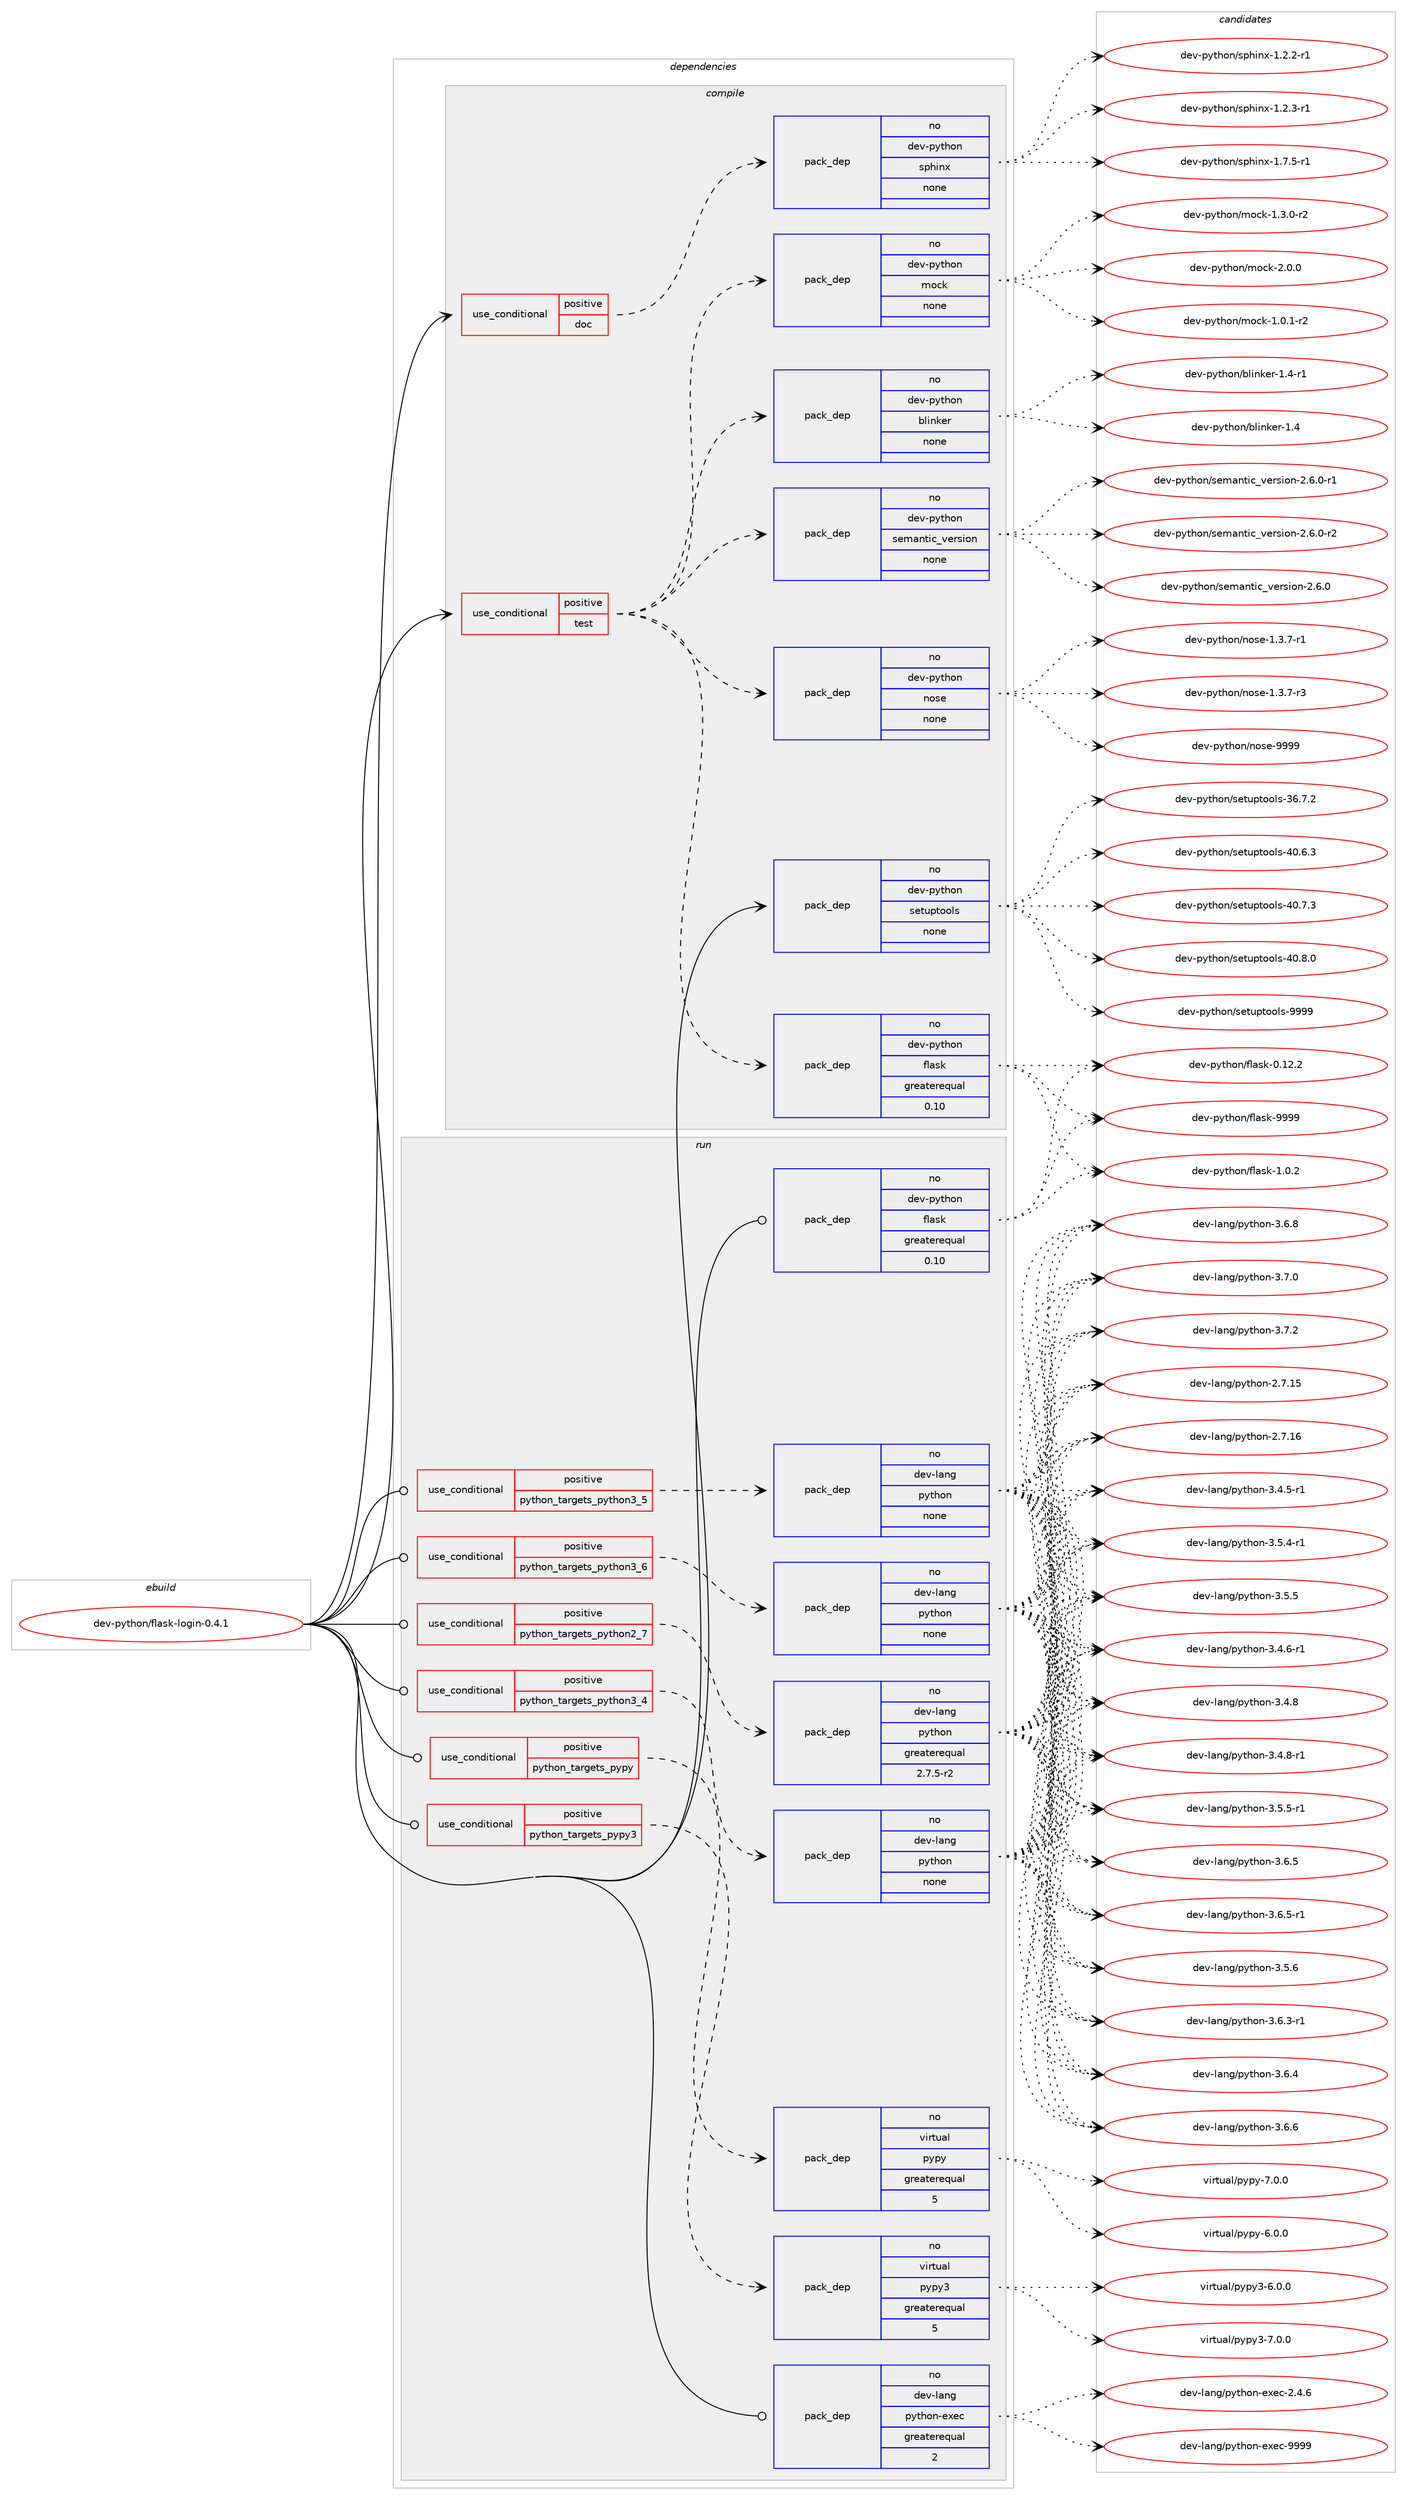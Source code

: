 digraph prolog {

# *************
# Graph options
# *************

newrank=true;
concentrate=true;
compound=true;
graph [rankdir=LR,fontname=Helvetica,fontsize=10,ranksep=1.5];#, ranksep=2.5, nodesep=0.2];
edge  [arrowhead=vee];
node  [fontname=Helvetica,fontsize=10];

# **********
# The ebuild
# **********

subgraph cluster_leftcol {
color=gray;
rank=same;
label=<<i>ebuild</i>>;
id [label="dev-python/flask-login-0.4.1", color=red, width=4, href="../dev-python/flask-login-0.4.1.svg"];
}

# ****************
# The dependencies
# ****************

subgraph cluster_midcol {
color=gray;
label=<<i>dependencies</i>>;
subgraph cluster_compile {
fillcolor="#eeeeee";
style=filled;
label=<<i>compile</i>>;
subgraph cond374410 {
dependency1409570 [label=<<TABLE BORDER="0" CELLBORDER="1" CELLSPACING="0" CELLPADDING="4"><TR><TD ROWSPAN="3" CELLPADDING="10">use_conditional</TD></TR><TR><TD>positive</TD></TR><TR><TD>doc</TD></TR></TABLE>>, shape=none, color=red];
subgraph pack1011901 {
dependency1409571 [label=<<TABLE BORDER="0" CELLBORDER="1" CELLSPACING="0" CELLPADDING="4" WIDTH="220"><TR><TD ROWSPAN="6" CELLPADDING="30">pack_dep</TD></TR><TR><TD WIDTH="110">no</TD></TR><TR><TD>dev-python</TD></TR><TR><TD>sphinx</TD></TR><TR><TD>none</TD></TR><TR><TD></TD></TR></TABLE>>, shape=none, color=blue];
}
dependency1409570:e -> dependency1409571:w [weight=20,style="dashed",arrowhead="vee"];
}
id:e -> dependency1409570:w [weight=20,style="solid",arrowhead="vee"];
subgraph cond374411 {
dependency1409572 [label=<<TABLE BORDER="0" CELLBORDER="1" CELLSPACING="0" CELLPADDING="4"><TR><TD ROWSPAN="3" CELLPADDING="10">use_conditional</TD></TR><TR><TD>positive</TD></TR><TR><TD>test</TD></TR></TABLE>>, shape=none, color=red];
subgraph pack1011902 {
dependency1409573 [label=<<TABLE BORDER="0" CELLBORDER="1" CELLSPACING="0" CELLPADDING="4" WIDTH="220"><TR><TD ROWSPAN="6" CELLPADDING="30">pack_dep</TD></TR><TR><TD WIDTH="110">no</TD></TR><TR><TD>dev-python</TD></TR><TR><TD>flask</TD></TR><TR><TD>greaterequal</TD></TR><TR><TD>0.10</TD></TR></TABLE>>, shape=none, color=blue];
}
dependency1409572:e -> dependency1409573:w [weight=20,style="dashed",arrowhead="vee"];
subgraph pack1011903 {
dependency1409574 [label=<<TABLE BORDER="0" CELLBORDER="1" CELLSPACING="0" CELLPADDING="4" WIDTH="220"><TR><TD ROWSPAN="6" CELLPADDING="30">pack_dep</TD></TR><TR><TD WIDTH="110">no</TD></TR><TR><TD>dev-python</TD></TR><TR><TD>blinker</TD></TR><TR><TD>none</TD></TR><TR><TD></TD></TR></TABLE>>, shape=none, color=blue];
}
dependency1409572:e -> dependency1409574:w [weight=20,style="dashed",arrowhead="vee"];
subgraph pack1011904 {
dependency1409575 [label=<<TABLE BORDER="0" CELLBORDER="1" CELLSPACING="0" CELLPADDING="4" WIDTH="220"><TR><TD ROWSPAN="6" CELLPADDING="30">pack_dep</TD></TR><TR><TD WIDTH="110">no</TD></TR><TR><TD>dev-python</TD></TR><TR><TD>mock</TD></TR><TR><TD>none</TD></TR><TR><TD></TD></TR></TABLE>>, shape=none, color=blue];
}
dependency1409572:e -> dependency1409575:w [weight=20,style="dashed",arrowhead="vee"];
subgraph pack1011905 {
dependency1409576 [label=<<TABLE BORDER="0" CELLBORDER="1" CELLSPACING="0" CELLPADDING="4" WIDTH="220"><TR><TD ROWSPAN="6" CELLPADDING="30">pack_dep</TD></TR><TR><TD WIDTH="110">no</TD></TR><TR><TD>dev-python</TD></TR><TR><TD>nose</TD></TR><TR><TD>none</TD></TR><TR><TD></TD></TR></TABLE>>, shape=none, color=blue];
}
dependency1409572:e -> dependency1409576:w [weight=20,style="dashed",arrowhead="vee"];
subgraph pack1011906 {
dependency1409577 [label=<<TABLE BORDER="0" CELLBORDER="1" CELLSPACING="0" CELLPADDING="4" WIDTH="220"><TR><TD ROWSPAN="6" CELLPADDING="30">pack_dep</TD></TR><TR><TD WIDTH="110">no</TD></TR><TR><TD>dev-python</TD></TR><TR><TD>semantic_version</TD></TR><TR><TD>none</TD></TR><TR><TD></TD></TR></TABLE>>, shape=none, color=blue];
}
dependency1409572:e -> dependency1409577:w [weight=20,style="dashed",arrowhead="vee"];
}
id:e -> dependency1409572:w [weight=20,style="solid",arrowhead="vee"];
subgraph pack1011907 {
dependency1409578 [label=<<TABLE BORDER="0" CELLBORDER="1" CELLSPACING="0" CELLPADDING="4" WIDTH="220"><TR><TD ROWSPAN="6" CELLPADDING="30">pack_dep</TD></TR><TR><TD WIDTH="110">no</TD></TR><TR><TD>dev-python</TD></TR><TR><TD>setuptools</TD></TR><TR><TD>none</TD></TR><TR><TD></TD></TR></TABLE>>, shape=none, color=blue];
}
id:e -> dependency1409578:w [weight=20,style="solid",arrowhead="vee"];
}
subgraph cluster_compileandrun {
fillcolor="#eeeeee";
style=filled;
label=<<i>compile and run</i>>;
}
subgraph cluster_run {
fillcolor="#eeeeee";
style=filled;
label=<<i>run</i>>;
subgraph cond374412 {
dependency1409579 [label=<<TABLE BORDER="0" CELLBORDER="1" CELLSPACING="0" CELLPADDING="4"><TR><TD ROWSPAN="3" CELLPADDING="10">use_conditional</TD></TR><TR><TD>positive</TD></TR><TR><TD>python_targets_pypy</TD></TR></TABLE>>, shape=none, color=red];
subgraph pack1011908 {
dependency1409580 [label=<<TABLE BORDER="0" CELLBORDER="1" CELLSPACING="0" CELLPADDING="4" WIDTH="220"><TR><TD ROWSPAN="6" CELLPADDING="30">pack_dep</TD></TR><TR><TD WIDTH="110">no</TD></TR><TR><TD>virtual</TD></TR><TR><TD>pypy</TD></TR><TR><TD>greaterequal</TD></TR><TR><TD>5</TD></TR></TABLE>>, shape=none, color=blue];
}
dependency1409579:e -> dependency1409580:w [weight=20,style="dashed",arrowhead="vee"];
}
id:e -> dependency1409579:w [weight=20,style="solid",arrowhead="odot"];
subgraph cond374413 {
dependency1409581 [label=<<TABLE BORDER="0" CELLBORDER="1" CELLSPACING="0" CELLPADDING="4"><TR><TD ROWSPAN="3" CELLPADDING="10">use_conditional</TD></TR><TR><TD>positive</TD></TR><TR><TD>python_targets_pypy3</TD></TR></TABLE>>, shape=none, color=red];
subgraph pack1011909 {
dependency1409582 [label=<<TABLE BORDER="0" CELLBORDER="1" CELLSPACING="0" CELLPADDING="4" WIDTH="220"><TR><TD ROWSPAN="6" CELLPADDING="30">pack_dep</TD></TR><TR><TD WIDTH="110">no</TD></TR><TR><TD>virtual</TD></TR><TR><TD>pypy3</TD></TR><TR><TD>greaterequal</TD></TR><TR><TD>5</TD></TR></TABLE>>, shape=none, color=blue];
}
dependency1409581:e -> dependency1409582:w [weight=20,style="dashed",arrowhead="vee"];
}
id:e -> dependency1409581:w [weight=20,style="solid",arrowhead="odot"];
subgraph cond374414 {
dependency1409583 [label=<<TABLE BORDER="0" CELLBORDER="1" CELLSPACING="0" CELLPADDING="4"><TR><TD ROWSPAN="3" CELLPADDING="10">use_conditional</TD></TR><TR><TD>positive</TD></TR><TR><TD>python_targets_python2_7</TD></TR></TABLE>>, shape=none, color=red];
subgraph pack1011910 {
dependency1409584 [label=<<TABLE BORDER="0" CELLBORDER="1" CELLSPACING="0" CELLPADDING="4" WIDTH="220"><TR><TD ROWSPAN="6" CELLPADDING="30">pack_dep</TD></TR><TR><TD WIDTH="110">no</TD></TR><TR><TD>dev-lang</TD></TR><TR><TD>python</TD></TR><TR><TD>greaterequal</TD></TR><TR><TD>2.7.5-r2</TD></TR></TABLE>>, shape=none, color=blue];
}
dependency1409583:e -> dependency1409584:w [weight=20,style="dashed",arrowhead="vee"];
}
id:e -> dependency1409583:w [weight=20,style="solid",arrowhead="odot"];
subgraph cond374415 {
dependency1409585 [label=<<TABLE BORDER="0" CELLBORDER="1" CELLSPACING="0" CELLPADDING="4"><TR><TD ROWSPAN="3" CELLPADDING="10">use_conditional</TD></TR><TR><TD>positive</TD></TR><TR><TD>python_targets_python3_4</TD></TR></TABLE>>, shape=none, color=red];
subgraph pack1011911 {
dependency1409586 [label=<<TABLE BORDER="0" CELLBORDER="1" CELLSPACING="0" CELLPADDING="4" WIDTH="220"><TR><TD ROWSPAN="6" CELLPADDING="30">pack_dep</TD></TR><TR><TD WIDTH="110">no</TD></TR><TR><TD>dev-lang</TD></TR><TR><TD>python</TD></TR><TR><TD>none</TD></TR><TR><TD></TD></TR></TABLE>>, shape=none, color=blue];
}
dependency1409585:e -> dependency1409586:w [weight=20,style="dashed",arrowhead="vee"];
}
id:e -> dependency1409585:w [weight=20,style="solid",arrowhead="odot"];
subgraph cond374416 {
dependency1409587 [label=<<TABLE BORDER="0" CELLBORDER="1" CELLSPACING="0" CELLPADDING="4"><TR><TD ROWSPAN="3" CELLPADDING="10">use_conditional</TD></TR><TR><TD>positive</TD></TR><TR><TD>python_targets_python3_5</TD></TR></TABLE>>, shape=none, color=red];
subgraph pack1011912 {
dependency1409588 [label=<<TABLE BORDER="0" CELLBORDER="1" CELLSPACING="0" CELLPADDING="4" WIDTH="220"><TR><TD ROWSPAN="6" CELLPADDING="30">pack_dep</TD></TR><TR><TD WIDTH="110">no</TD></TR><TR><TD>dev-lang</TD></TR><TR><TD>python</TD></TR><TR><TD>none</TD></TR><TR><TD></TD></TR></TABLE>>, shape=none, color=blue];
}
dependency1409587:e -> dependency1409588:w [weight=20,style="dashed",arrowhead="vee"];
}
id:e -> dependency1409587:w [weight=20,style="solid",arrowhead="odot"];
subgraph cond374417 {
dependency1409589 [label=<<TABLE BORDER="0" CELLBORDER="1" CELLSPACING="0" CELLPADDING="4"><TR><TD ROWSPAN="3" CELLPADDING="10">use_conditional</TD></TR><TR><TD>positive</TD></TR><TR><TD>python_targets_python3_6</TD></TR></TABLE>>, shape=none, color=red];
subgraph pack1011913 {
dependency1409590 [label=<<TABLE BORDER="0" CELLBORDER="1" CELLSPACING="0" CELLPADDING="4" WIDTH="220"><TR><TD ROWSPAN="6" CELLPADDING="30">pack_dep</TD></TR><TR><TD WIDTH="110">no</TD></TR><TR><TD>dev-lang</TD></TR><TR><TD>python</TD></TR><TR><TD>none</TD></TR><TR><TD></TD></TR></TABLE>>, shape=none, color=blue];
}
dependency1409589:e -> dependency1409590:w [weight=20,style="dashed",arrowhead="vee"];
}
id:e -> dependency1409589:w [weight=20,style="solid",arrowhead="odot"];
subgraph pack1011914 {
dependency1409591 [label=<<TABLE BORDER="0" CELLBORDER="1" CELLSPACING="0" CELLPADDING="4" WIDTH="220"><TR><TD ROWSPAN="6" CELLPADDING="30">pack_dep</TD></TR><TR><TD WIDTH="110">no</TD></TR><TR><TD>dev-lang</TD></TR><TR><TD>python-exec</TD></TR><TR><TD>greaterequal</TD></TR><TR><TD>2</TD></TR></TABLE>>, shape=none, color=blue];
}
id:e -> dependency1409591:w [weight=20,style="solid",arrowhead="odot"];
subgraph pack1011915 {
dependency1409592 [label=<<TABLE BORDER="0" CELLBORDER="1" CELLSPACING="0" CELLPADDING="4" WIDTH="220"><TR><TD ROWSPAN="6" CELLPADDING="30">pack_dep</TD></TR><TR><TD WIDTH="110">no</TD></TR><TR><TD>dev-python</TD></TR><TR><TD>flask</TD></TR><TR><TD>greaterequal</TD></TR><TR><TD>0.10</TD></TR></TABLE>>, shape=none, color=blue];
}
id:e -> dependency1409592:w [weight=20,style="solid",arrowhead="odot"];
}
}

# **************
# The candidates
# **************

subgraph cluster_choices {
rank=same;
color=gray;
label=<<i>candidates</i>>;

subgraph choice1011901 {
color=black;
nodesep=1;
choice10010111845112121116104111110471151121041051101204549465046504511449 [label="dev-python/sphinx-1.2.2-r1", color=red, width=4,href="../dev-python/sphinx-1.2.2-r1.svg"];
choice10010111845112121116104111110471151121041051101204549465046514511449 [label="dev-python/sphinx-1.2.3-r1", color=red, width=4,href="../dev-python/sphinx-1.2.3-r1.svg"];
choice10010111845112121116104111110471151121041051101204549465546534511449 [label="dev-python/sphinx-1.7.5-r1", color=red, width=4,href="../dev-python/sphinx-1.7.5-r1.svg"];
dependency1409571:e -> choice10010111845112121116104111110471151121041051101204549465046504511449:w [style=dotted,weight="100"];
dependency1409571:e -> choice10010111845112121116104111110471151121041051101204549465046514511449:w [style=dotted,weight="100"];
dependency1409571:e -> choice10010111845112121116104111110471151121041051101204549465546534511449:w [style=dotted,weight="100"];
}
subgraph choice1011902 {
color=black;
nodesep=1;
choice10010111845112121116104111110471021089711510745484649504650 [label="dev-python/flask-0.12.2", color=red, width=4,href="../dev-python/flask-0.12.2.svg"];
choice100101118451121211161041111104710210897115107454946484650 [label="dev-python/flask-1.0.2", color=red, width=4,href="../dev-python/flask-1.0.2.svg"];
choice1001011184511212111610411111047102108971151074557575757 [label="dev-python/flask-9999", color=red, width=4,href="../dev-python/flask-9999.svg"];
dependency1409573:e -> choice10010111845112121116104111110471021089711510745484649504650:w [style=dotted,weight="100"];
dependency1409573:e -> choice100101118451121211161041111104710210897115107454946484650:w [style=dotted,weight="100"];
dependency1409573:e -> choice1001011184511212111610411111047102108971151074557575757:w [style=dotted,weight="100"];
}
subgraph choice1011903 {
color=black;
nodesep=1;
choice10010111845112121116104111110479810810511010710111445494652 [label="dev-python/blinker-1.4", color=red, width=4,href="../dev-python/blinker-1.4.svg"];
choice100101118451121211161041111104798108105110107101114454946524511449 [label="dev-python/blinker-1.4-r1", color=red, width=4,href="../dev-python/blinker-1.4-r1.svg"];
dependency1409574:e -> choice10010111845112121116104111110479810810511010710111445494652:w [style=dotted,weight="100"];
dependency1409574:e -> choice100101118451121211161041111104798108105110107101114454946524511449:w [style=dotted,weight="100"];
}
subgraph choice1011904 {
color=black;
nodesep=1;
choice1001011184511212111610411111047109111991074549464846494511450 [label="dev-python/mock-1.0.1-r2", color=red, width=4,href="../dev-python/mock-1.0.1-r2.svg"];
choice1001011184511212111610411111047109111991074549465146484511450 [label="dev-python/mock-1.3.0-r2", color=red, width=4,href="../dev-python/mock-1.3.0-r2.svg"];
choice100101118451121211161041111104710911199107455046484648 [label="dev-python/mock-2.0.0", color=red, width=4,href="../dev-python/mock-2.0.0.svg"];
dependency1409575:e -> choice1001011184511212111610411111047109111991074549464846494511450:w [style=dotted,weight="100"];
dependency1409575:e -> choice1001011184511212111610411111047109111991074549465146484511450:w [style=dotted,weight="100"];
dependency1409575:e -> choice100101118451121211161041111104710911199107455046484648:w [style=dotted,weight="100"];
}
subgraph choice1011905 {
color=black;
nodesep=1;
choice10010111845112121116104111110471101111151014549465146554511449 [label="dev-python/nose-1.3.7-r1", color=red, width=4,href="../dev-python/nose-1.3.7-r1.svg"];
choice10010111845112121116104111110471101111151014549465146554511451 [label="dev-python/nose-1.3.7-r3", color=red, width=4,href="../dev-python/nose-1.3.7-r3.svg"];
choice10010111845112121116104111110471101111151014557575757 [label="dev-python/nose-9999", color=red, width=4,href="../dev-python/nose-9999.svg"];
dependency1409576:e -> choice10010111845112121116104111110471101111151014549465146554511449:w [style=dotted,weight="100"];
dependency1409576:e -> choice10010111845112121116104111110471101111151014549465146554511451:w [style=dotted,weight="100"];
dependency1409576:e -> choice10010111845112121116104111110471101111151014557575757:w [style=dotted,weight="100"];
}
subgraph choice1011906 {
color=black;
nodesep=1;
choice1001011184511212111610411111047115101109971101161059995118101114115105111110455046544648 [label="dev-python/semantic_version-2.6.0", color=red, width=4,href="../dev-python/semantic_version-2.6.0.svg"];
choice10010111845112121116104111110471151011099711011610599951181011141151051111104550465446484511449 [label="dev-python/semantic_version-2.6.0-r1", color=red, width=4,href="../dev-python/semantic_version-2.6.0-r1.svg"];
choice10010111845112121116104111110471151011099711011610599951181011141151051111104550465446484511450 [label="dev-python/semantic_version-2.6.0-r2", color=red, width=4,href="../dev-python/semantic_version-2.6.0-r2.svg"];
dependency1409577:e -> choice1001011184511212111610411111047115101109971101161059995118101114115105111110455046544648:w [style=dotted,weight="100"];
dependency1409577:e -> choice10010111845112121116104111110471151011099711011610599951181011141151051111104550465446484511449:w [style=dotted,weight="100"];
dependency1409577:e -> choice10010111845112121116104111110471151011099711011610599951181011141151051111104550465446484511450:w [style=dotted,weight="100"];
}
subgraph choice1011907 {
color=black;
nodesep=1;
choice100101118451121211161041111104711510111611711211611111110811545515446554650 [label="dev-python/setuptools-36.7.2", color=red, width=4,href="../dev-python/setuptools-36.7.2.svg"];
choice100101118451121211161041111104711510111611711211611111110811545524846544651 [label="dev-python/setuptools-40.6.3", color=red, width=4,href="../dev-python/setuptools-40.6.3.svg"];
choice100101118451121211161041111104711510111611711211611111110811545524846554651 [label="dev-python/setuptools-40.7.3", color=red, width=4,href="../dev-python/setuptools-40.7.3.svg"];
choice100101118451121211161041111104711510111611711211611111110811545524846564648 [label="dev-python/setuptools-40.8.0", color=red, width=4,href="../dev-python/setuptools-40.8.0.svg"];
choice10010111845112121116104111110471151011161171121161111111081154557575757 [label="dev-python/setuptools-9999", color=red, width=4,href="../dev-python/setuptools-9999.svg"];
dependency1409578:e -> choice100101118451121211161041111104711510111611711211611111110811545515446554650:w [style=dotted,weight="100"];
dependency1409578:e -> choice100101118451121211161041111104711510111611711211611111110811545524846544651:w [style=dotted,weight="100"];
dependency1409578:e -> choice100101118451121211161041111104711510111611711211611111110811545524846554651:w [style=dotted,weight="100"];
dependency1409578:e -> choice100101118451121211161041111104711510111611711211611111110811545524846564648:w [style=dotted,weight="100"];
dependency1409578:e -> choice10010111845112121116104111110471151011161171121161111111081154557575757:w [style=dotted,weight="100"];
}
subgraph choice1011908 {
color=black;
nodesep=1;
choice1181051141161179710847112121112121455446484648 [label="virtual/pypy-6.0.0", color=red, width=4,href="../virtual/pypy-6.0.0.svg"];
choice1181051141161179710847112121112121455546484648 [label="virtual/pypy-7.0.0", color=red, width=4,href="../virtual/pypy-7.0.0.svg"];
dependency1409580:e -> choice1181051141161179710847112121112121455446484648:w [style=dotted,weight="100"];
dependency1409580:e -> choice1181051141161179710847112121112121455546484648:w [style=dotted,weight="100"];
}
subgraph choice1011909 {
color=black;
nodesep=1;
choice118105114116117971084711212111212151455446484648 [label="virtual/pypy3-6.0.0", color=red, width=4,href="../virtual/pypy3-6.0.0.svg"];
choice118105114116117971084711212111212151455546484648 [label="virtual/pypy3-7.0.0", color=red, width=4,href="../virtual/pypy3-7.0.0.svg"];
dependency1409582:e -> choice118105114116117971084711212111212151455446484648:w [style=dotted,weight="100"];
dependency1409582:e -> choice118105114116117971084711212111212151455546484648:w [style=dotted,weight="100"];
}
subgraph choice1011910 {
color=black;
nodesep=1;
choice10010111845108971101034711212111610411111045504655464953 [label="dev-lang/python-2.7.15", color=red, width=4,href="../dev-lang/python-2.7.15.svg"];
choice10010111845108971101034711212111610411111045504655464954 [label="dev-lang/python-2.7.16", color=red, width=4,href="../dev-lang/python-2.7.16.svg"];
choice1001011184510897110103471121211161041111104551465246534511449 [label="dev-lang/python-3.4.5-r1", color=red, width=4,href="../dev-lang/python-3.4.5-r1.svg"];
choice1001011184510897110103471121211161041111104551465246544511449 [label="dev-lang/python-3.4.6-r1", color=red, width=4,href="../dev-lang/python-3.4.6-r1.svg"];
choice100101118451089711010347112121116104111110455146524656 [label="dev-lang/python-3.4.8", color=red, width=4,href="../dev-lang/python-3.4.8.svg"];
choice1001011184510897110103471121211161041111104551465246564511449 [label="dev-lang/python-3.4.8-r1", color=red, width=4,href="../dev-lang/python-3.4.8-r1.svg"];
choice1001011184510897110103471121211161041111104551465346524511449 [label="dev-lang/python-3.5.4-r1", color=red, width=4,href="../dev-lang/python-3.5.4-r1.svg"];
choice100101118451089711010347112121116104111110455146534653 [label="dev-lang/python-3.5.5", color=red, width=4,href="../dev-lang/python-3.5.5.svg"];
choice1001011184510897110103471121211161041111104551465346534511449 [label="dev-lang/python-3.5.5-r1", color=red, width=4,href="../dev-lang/python-3.5.5-r1.svg"];
choice100101118451089711010347112121116104111110455146534654 [label="dev-lang/python-3.5.6", color=red, width=4,href="../dev-lang/python-3.5.6.svg"];
choice1001011184510897110103471121211161041111104551465446514511449 [label="dev-lang/python-3.6.3-r1", color=red, width=4,href="../dev-lang/python-3.6.3-r1.svg"];
choice100101118451089711010347112121116104111110455146544652 [label="dev-lang/python-3.6.4", color=red, width=4,href="../dev-lang/python-3.6.4.svg"];
choice100101118451089711010347112121116104111110455146544653 [label="dev-lang/python-3.6.5", color=red, width=4,href="../dev-lang/python-3.6.5.svg"];
choice1001011184510897110103471121211161041111104551465446534511449 [label="dev-lang/python-3.6.5-r1", color=red, width=4,href="../dev-lang/python-3.6.5-r1.svg"];
choice100101118451089711010347112121116104111110455146544654 [label="dev-lang/python-3.6.6", color=red, width=4,href="../dev-lang/python-3.6.6.svg"];
choice100101118451089711010347112121116104111110455146544656 [label="dev-lang/python-3.6.8", color=red, width=4,href="../dev-lang/python-3.6.8.svg"];
choice100101118451089711010347112121116104111110455146554648 [label="dev-lang/python-3.7.0", color=red, width=4,href="../dev-lang/python-3.7.0.svg"];
choice100101118451089711010347112121116104111110455146554650 [label="dev-lang/python-3.7.2", color=red, width=4,href="../dev-lang/python-3.7.2.svg"];
dependency1409584:e -> choice10010111845108971101034711212111610411111045504655464953:w [style=dotted,weight="100"];
dependency1409584:e -> choice10010111845108971101034711212111610411111045504655464954:w [style=dotted,weight="100"];
dependency1409584:e -> choice1001011184510897110103471121211161041111104551465246534511449:w [style=dotted,weight="100"];
dependency1409584:e -> choice1001011184510897110103471121211161041111104551465246544511449:w [style=dotted,weight="100"];
dependency1409584:e -> choice100101118451089711010347112121116104111110455146524656:w [style=dotted,weight="100"];
dependency1409584:e -> choice1001011184510897110103471121211161041111104551465246564511449:w [style=dotted,weight="100"];
dependency1409584:e -> choice1001011184510897110103471121211161041111104551465346524511449:w [style=dotted,weight="100"];
dependency1409584:e -> choice100101118451089711010347112121116104111110455146534653:w [style=dotted,weight="100"];
dependency1409584:e -> choice1001011184510897110103471121211161041111104551465346534511449:w [style=dotted,weight="100"];
dependency1409584:e -> choice100101118451089711010347112121116104111110455146534654:w [style=dotted,weight="100"];
dependency1409584:e -> choice1001011184510897110103471121211161041111104551465446514511449:w [style=dotted,weight="100"];
dependency1409584:e -> choice100101118451089711010347112121116104111110455146544652:w [style=dotted,weight="100"];
dependency1409584:e -> choice100101118451089711010347112121116104111110455146544653:w [style=dotted,weight="100"];
dependency1409584:e -> choice1001011184510897110103471121211161041111104551465446534511449:w [style=dotted,weight="100"];
dependency1409584:e -> choice100101118451089711010347112121116104111110455146544654:w [style=dotted,weight="100"];
dependency1409584:e -> choice100101118451089711010347112121116104111110455146544656:w [style=dotted,weight="100"];
dependency1409584:e -> choice100101118451089711010347112121116104111110455146554648:w [style=dotted,weight="100"];
dependency1409584:e -> choice100101118451089711010347112121116104111110455146554650:w [style=dotted,weight="100"];
}
subgraph choice1011911 {
color=black;
nodesep=1;
choice10010111845108971101034711212111610411111045504655464953 [label="dev-lang/python-2.7.15", color=red, width=4,href="../dev-lang/python-2.7.15.svg"];
choice10010111845108971101034711212111610411111045504655464954 [label="dev-lang/python-2.7.16", color=red, width=4,href="../dev-lang/python-2.7.16.svg"];
choice1001011184510897110103471121211161041111104551465246534511449 [label="dev-lang/python-3.4.5-r1", color=red, width=4,href="../dev-lang/python-3.4.5-r1.svg"];
choice1001011184510897110103471121211161041111104551465246544511449 [label="dev-lang/python-3.4.6-r1", color=red, width=4,href="../dev-lang/python-3.4.6-r1.svg"];
choice100101118451089711010347112121116104111110455146524656 [label="dev-lang/python-3.4.8", color=red, width=4,href="../dev-lang/python-3.4.8.svg"];
choice1001011184510897110103471121211161041111104551465246564511449 [label="dev-lang/python-3.4.8-r1", color=red, width=4,href="../dev-lang/python-3.4.8-r1.svg"];
choice1001011184510897110103471121211161041111104551465346524511449 [label="dev-lang/python-3.5.4-r1", color=red, width=4,href="../dev-lang/python-3.5.4-r1.svg"];
choice100101118451089711010347112121116104111110455146534653 [label="dev-lang/python-3.5.5", color=red, width=4,href="../dev-lang/python-3.5.5.svg"];
choice1001011184510897110103471121211161041111104551465346534511449 [label="dev-lang/python-3.5.5-r1", color=red, width=4,href="../dev-lang/python-3.5.5-r1.svg"];
choice100101118451089711010347112121116104111110455146534654 [label="dev-lang/python-3.5.6", color=red, width=4,href="../dev-lang/python-3.5.6.svg"];
choice1001011184510897110103471121211161041111104551465446514511449 [label="dev-lang/python-3.6.3-r1", color=red, width=4,href="../dev-lang/python-3.6.3-r1.svg"];
choice100101118451089711010347112121116104111110455146544652 [label="dev-lang/python-3.6.4", color=red, width=4,href="../dev-lang/python-3.6.4.svg"];
choice100101118451089711010347112121116104111110455146544653 [label="dev-lang/python-3.6.5", color=red, width=4,href="../dev-lang/python-3.6.5.svg"];
choice1001011184510897110103471121211161041111104551465446534511449 [label="dev-lang/python-3.6.5-r1", color=red, width=4,href="../dev-lang/python-3.6.5-r1.svg"];
choice100101118451089711010347112121116104111110455146544654 [label="dev-lang/python-3.6.6", color=red, width=4,href="../dev-lang/python-3.6.6.svg"];
choice100101118451089711010347112121116104111110455146544656 [label="dev-lang/python-3.6.8", color=red, width=4,href="../dev-lang/python-3.6.8.svg"];
choice100101118451089711010347112121116104111110455146554648 [label="dev-lang/python-3.7.0", color=red, width=4,href="../dev-lang/python-3.7.0.svg"];
choice100101118451089711010347112121116104111110455146554650 [label="dev-lang/python-3.7.2", color=red, width=4,href="../dev-lang/python-3.7.2.svg"];
dependency1409586:e -> choice10010111845108971101034711212111610411111045504655464953:w [style=dotted,weight="100"];
dependency1409586:e -> choice10010111845108971101034711212111610411111045504655464954:w [style=dotted,weight="100"];
dependency1409586:e -> choice1001011184510897110103471121211161041111104551465246534511449:w [style=dotted,weight="100"];
dependency1409586:e -> choice1001011184510897110103471121211161041111104551465246544511449:w [style=dotted,weight="100"];
dependency1409586:e -> choice100101118451089711010347112121116104111110455146524656:w [style=dotted,weight="100"];
dependency1409586:e -> choice1001011184510897110103471121211161041111104551465246564511449:w [style=dotted,weight="100"];
dependency1409586:e -> choice1001011184510897110103471121211161041111104551465346524511449:w [style=dotted,weight="100"];
dependency1409586:e -> choice100101118451089711010347112121116104111110455146534653:w [style=dotted,weight="100"];
dependency1409586:e -> choice1001011184510897110103471121211161041111104551465346534511449:w [style=dotted,weight="100"];
dependency1409586:e -> choice100101118451089711010347112121116104111110455146534654:w [style=dotted,weight="100"];
dependency1409586:e -> choice1001011184510897110103471121211161041111104551465446514511449:w [style=dotted,weight="100"];
dependency1409586:e -> choice100101118451089711010347112121116104111110455146544652:w [style=dotted,weight="100"];
dependency1409586:e -> choice100101118451089711010347112121116104111110455146544653:w [style=dotted,weight="100"];
dependency1409586:e -> choice1001011184510897110103471121211161041111104551465446534511449:w [style=dotted,weight="100"];
dependency1409586:e -> choice100101118451089711010347112121116104111110455146544654:w [style=dotted,weight="100"];
dependency1409586:e -> choice100101118451089711010347112121116104111110455146544656:w [style=dotted,weight="100"];
dependency1409586:e -> choice100101118451089711010347112121116104111110455146554648:w [style=dotted,weight="100"];
dependency1409586:e -> choice100101118451089711010347112121116104111110455146554650:w [style=dotted,weight="100"];
}
subgraph choice1011912 {
color=black;
nodesep=1;
choice10010111845108971101034711212111610411111045504655464953 [label="dev-lang/python-2.7.15", color=red, width=4,href="../dev-lang/python-2.7.15.svg"];
choice10010111845108971101034711212111610411111045504655464954 [label="dev-lang/python-2.7.16", color=red, width=4,href="../dev-lang/python-2.7.16.svg"];
choice1001011184510897110103471121211161041111104551465246534511449 [label="dev-lang/python-3.4.5-r1", color=red, width=4,href="../dev-lang/python-3.4.5-r1.svg"];
choice1001011184510897110103471121211161041111104551465246544511449 [label="dev-lang/python-3.4.6-r1", color=red, width=4,href="../dev-lang/python-3.4.6-r1.svg"];
choice100101118451089711010347112121116104111110455146524656 [label="dev-lang/python-3.4.8", color=red, width=4,href="../dev-lang/python-3.4.8.svg"];
choice1001011184510897110103471121211161041111104551465246564511449 [label="dev-lang/python-3.4.8-r1", color=red, width=4,href="../dev-lang/python-3.4.8-r1.svg"];
choice1001011184510897110103471121211161041111104551465346524511449 [label="dev-lang/python-3.5.4-r1", color=red, width=4,href="../dev-lang/python-3.5.4-r1.svg"];
choice100101118451089711010347112121116104111110455146534653 [label="dev-lang/python-3.5.5", color=red, width=4,href="../dev-lang/python-3.5.5.svg"];
choice1001011184510897110103471121211161041111104551465346534511449 [label="dev-lang/python-3.5.5-r1", color=red, width=4,href="../dev-lang/python-3.5.5-r1.svg"];
choice100101118451089711010347112121116104111110455146534654 [label="dev-lang/python-3.5.6", color=red, width=4,href="../dev-lang/python-3.5.6.svg"];
choice1001011184510897110103471121211161041111104551465446514511449 [label="dev-lang/python-3.6.3-r1", color=red, width=4,href="../dev-lang/python-3.6.3-r1.svg"];
choice100101118451089711010347112121116104111110455146544652 [label="dev-lang/python-3.6.4", color=red, width=4,href="../dev-lang/python-3.6.4.svg"];
choice100101118451089711010347112121116104111110455146544653 [label="dev-lang/python-3.6.5", color=red, width=4,href="../dev-lang/python-3.6.5.svg"];
choice1001011184510897110103471121211161041111104551465446534511449 [label="dev-lang/python-3.6.5-r1", color=red, width=4,href="../dev-lang/python-3.6.5-r1.svg"];
choice100101118451089711010347112121116104111110455146544654 [label="dev-lang/python-3.6.6", color=red, width=4,href="../dev-lang/python-3.6.6.svg"];
choice100101118451089711010347112121116104111110455146544656 [label="dev-lang/python-3.6.8", color=red, width=4,href="../dev-lang/python-3.6.8.svg"];
choice100101118451089711010347112121116104111110455146554648 [label="dev-lang/python-3.7.0", color=red, width=4,href="../dev-lang/python-3.7.0.svg"];
choice100101118451089711010347112121116104111110455146554650 [label="dev-lang/python-3.7.2", color=red, width=4,href="../dev-lang/python-3.7.2.svg"];
dependency1409588:e -> choice10010111845108971101034711212111610411111045504655464953:w [style=dotted,weight="100"];
dependency1409588:e -> choice10010111845108971101034711212111610411111045504655464954:w [style=dotted,weight="100"];
dependency1409588:e -> choice1001011184510897110103471121211161041111104551465246534511449:w [style=dotted,weight="100"];
dependency1409588:e -> choice1001011184510897110103471121211161041111104551465246544511449:w [style=dotted,weight="100"];
dependency1409588:e -> choice100101118451089711010347112121116104111110455146524656:w [style=dotted,weight="100"];
dependency1409588:e -> choice1001011184510897110103471121211161041111104551465246564511449:w [style=dotted,weight="100"];
dependency1409588:e -> choice1001011184510897110103471121211161041111104551465346524511449:w [style=dotted,weight="100"];
dependency1409588:e -> choice100101118451089711010347112121116104111110455146534653:w [style=dotted,weight="100"];
dependency1409588:e -> choice1001011184510897110103471121211161041111104551465346534511449:w [style=dotted,weight="100"];
dependency1409588:e -> choice100101118451089711010347112121116104111110455146534654:w [style=dotted,weight="100"];
dependency1409588:e -> choice1001011184510897110103471121211161041111104551465446514511449:w [style=dotted,weight="100"];
dependency1409588:e -> choice100101118451089711010347112121116104111110455146544652:w [style=dotted,weight="100"];
dependency1409588:e -> choice100101118451089711010347112121116104111110455146544653:w [style=dotted,weight="100"];
dependency1409588:e -> choice1001011184510897110103471121211161041111104551465446534511449:w [style=dotted,weight="100"];
dependency1409588:e -> choice100101118451089711010347112121116104111110455146544654:w [style=dotted,weight="100"];
dependency1409588:e -> choice100101118451089711010347112121116104111110455146544656:w [style=dotted,weight="100"];
dependency1409588:e -> choice100101118451089711010347112121116104111110455146554648:w [style=dotted,weight="100"];
dependency1409588:e -> choice100101118451089711010347112121116104111110455146554650:w [style=dotted,weight="100"];
}
subgraph choice1011913 {
color=black;
nodesep=1;
choice10010111845108971101034711212111610411111045504655464953 [label="dev-lang/python-2.7.15", color=red, width=4,href="../dev-lang/python-2.7.15.svg"];
choice10010111845108971101034711212111610411111045504655464954 [label="dev-lang/python-2.7.16", color=red, width=4,href="../dev-lang/python-2.7.16.svg"];
choice1001011184510897110103471121211161041111104551465246534511449 [label="dev-lang/python-3.4.5-r1", color=red, width=4,href="../dev-lang/python-3.4.5-r1.svg"];
choice1001011184510897110103471121211161041111104551465246544511449 [label="dev-lang/python-3.4.6-r1", color=red, width=4,href="../dev-lang/python-3.4.6-r1.svg"];
choice100101118451089711010347112121116104111110455146524656 [label="dev-lang/python-3.4.8", color=red, width=4,href="../dev-lang/python-3.4.8.svg"];
choice1001011184510897110103471121211161041111104551465246564511449 [label="dev-lang/python-3.4.8-r1", color=red, width=4,href="../dev-lang/python-3.4.8-r1.svg"];
choice1001011184510897110103471121211161041111104551465346524511449 [label="dev-lang/python-3.5.4-r1", color=red, width=4,href="../dev-lang/python-3.5.4-r1.svg"];
choice100101118451089711010347112121116104111110455146534653 [label="dev-lang/python-3.5.5", color=red, width=4,href="../dev-lang/python-3.5.5.svg"];
choice1001011184510897110103471121211161041111104551465346534511449 [label="dev-lang/python-3.5.5-r1", color=red, width=4,href="../dev-lang/python-3.5.5-r1.svg"];
choice100101118451089711010347112121116104111110455146534654 [label="dev-lang/python-3.5.6", color=red, width=4,href="../dev-lang/python-3.5.6.svg"];
choice1001011184510897110103471121211161041111104551465446514511449 [label="dev-lang/python-3.6.3-r1", color=red, width=4,href="../dev-lang/python-3.6.3-r1.svg"];
choice100101118451089711010347112121116104111110455146544652 [label="dev-lang/python-3.6.4", color=red, width=4,href="../dev-lang/python-3.6.4.svg"];
choice100101118451089711010347112121116104111110455146544653 [label="dev-lang/python-3.6.5", color=red, width=4,href="../dev-lang/python-3.6.5.svg"];
choice1001011184510897110103471121211161041111104551465446534511449 [label="dev-lang/python-3.6.5-r1", color=red, width=4,href="../dev-lang/python-3.6.5-r1.svg"];
choice100101118451089711010347112121116104111110455146544654 [label="dev-lang/python-3.6.6", color=red, width=4,href="../dev-lang/python-3.6.6.svg"];
choice100101118451089711010347112121116104111110455146544656 [label="dev-lang/python-3.6.8", color=red, width=4,href="../dev-lang/python-3.6.8.svg"];
choice100101118451089711010347112121116104111110455146554648 [label="dev-lang/python-3.7.0", color=red, width=4,href="../dev-lang/python-3.7.0.svg"];
choice100101118451089711010347112121116104111110455146554650 [label="dev-lang/python-3.7.2", color=red, width=4,href="../dev-lang/python-3.7.2.svg"];
dependency1409590:e -> choice10010111845108971101034711212111610411111045504655464953:w [style=dotted,weight="100"];
dependency1409590:e -> choice10010111845108971101034711212111610411111045504655464954:w [style=dotted,weight="100"];
dependency1409590:e -> choice1001011184510897110103471121211161041111104551465246534511449:w [style=dotted,weight="100"];
dependency1409590:e -> choice1001011184510897110103471121211161041111104551465246544511449:w [style=dotted,weight="100"];
dependency1409590:e -> choice100101118451089711010347112121116104111110455146524656:w [style=dotted,weight="100"];
dependency1409590:e -> choice1001011184510897110103471121211161041111104551465246564511449:w [style=dotted,weight="100"];
dependency1409590:e -> choice1001011184510897110103471121211161041111104551465346524511449:w [style=dotted,weight="100"];
dependency1409590:e -> choice100101118451089711010347112121116104111110455146534653:w [style=dotted,weight="100"];
dependency1409590:e -> choice1001011184510897110103471121211161041111104551465346534511449:w [style=dotted,weight="100"];
dependency1409590:e -> choice100101118451089711010347112121116104111110455146534654:w [style=dotted,weight="100"];
dependency1409590:e -> choice1001011184510897110103471121211161041111104551465446514511449:w [style=dotted,weight="100"];
dependency1409590:e -> choice100101118451089711010347112121116104111110455146544652:w [style=dotted,weight="100"];
dependency1409590:e -> choice100101118451089711010347112121116104111110455146544653:w [style=dotted,weight="100"];
dependency1409590:e -> choice1001011184510897110103471121211161041111104551465446534511449:w [style=dotted,weight="100"];
dependency1409590:e -> choice100101118451089711010347112121116104111110455146544654:w [style=dotted,weight="100"];
dependency1409590:e -> choice100101118451089711010347112121116104111110455146544656:w [style=dotted,weight="100"];
dependency1409590:e -> choice100101118451089711010347112121116104111110455146554648:w [style=dotted,weight="100"];
dependency1409590:e -> choice100101118451089711010347112121116104111110455146554650:w [style=dotted,weight="100"];
}
subgraph choice1011914 {
color=black;
nodesep=1;
choice1001011184510897110103471121211161041111104510112010199455046524654 [label="dev-lang/python-exec-2.4.6", color=red, width=4,href="../dev-lang/python-exec-2.4.6.svg"];
choice10010111845108971101034711212111610411111045101120101994557575757 [label="dev-lang/python-exec-9999", color=red, width=4,href="../dev-lang/python-exec-9999.svg"];
dependency1409591:e -> choice1001011184510897110103471121211161041111104510112010199455046524654:w [style=dotted,weight="100"];
dependency1409591:e -> choice10010111845108971101034711212111610411111045101120101994557575757:w [style=dotted,weight="100"];
}
subgraph choice1011915 {
color=black;
nodesep=1;
choice10010111845112121116104111110471021089711510745484649504650 [label="dev-python/flask-0.12.2", color=red, width=4,href="../dev-python/flask-0.12.2.svg"];
choice100101118451121211161041111104710210897115107454946484650 [label="dev-python/flask-1.0.2", color=red, width=4,href="../dev-python/flask-1.0.2.svg"];
choice1001011184511212111610411111047102108971151074557575757 [label="dev-python/flask-9999", color=red, width=4,href="../dev-python/flask-9999.svg"];
dependency1409592:e -> choice10010111845112121116104111110471021089711510745484649504650:w [style=dotted,weight="100"];
dependency1409592:e -> choice100101118451121211161041111104710210897115107454946484650:w [style=dotted,weight="100"];
dependency1409592:e -> choice1001011184511212111610411111047102108971151074557575757:w [style=dotted,weight="100"];
}
}

}
